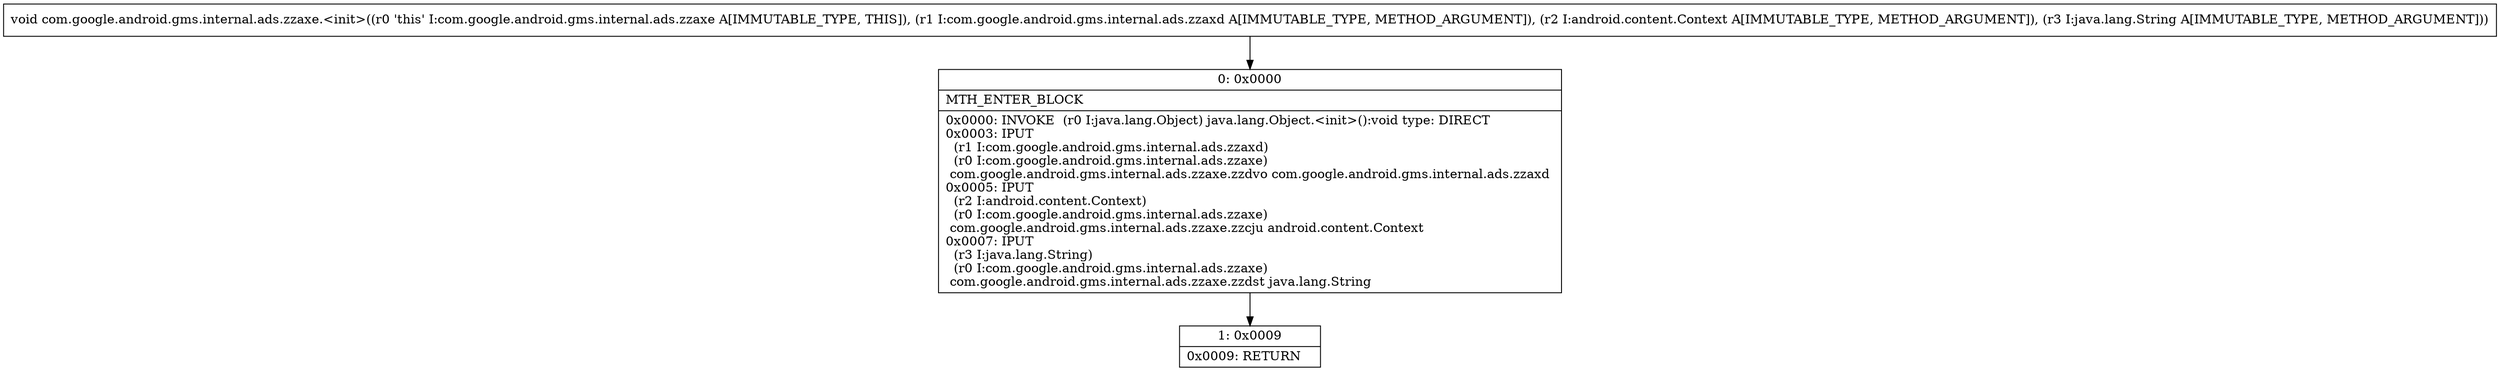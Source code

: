 digraph "CFG forcom.google.android.gms.internal.ads.zzaxe.\<init\>(Lcom\/google\/android\/gms\/internal\/ads\/zzaxd;Landroid\/content\/Context;Ljava\/lang\/String;)V" {
Node_0 [shape=record,label="{0\:\ 0x0000|MTH_ENTER_BLOCK\l|0x0000: INVOKE  (r0 I:java.lang.Object) java.lang.Object.\<init\>():void type: DIRECT \l0x0003: IPUT  \l  (r1 I:com.google.android.gms.internal.ads.zzaxd)\l  (r0 I:com.google.android.gms.internal.ads.zzaxe)\l com.google.android.gms.internal.ads.zzaxe.zzdvo com.google.android.gms.internal.ads.zzaxd \l0x0005: IPUT  \l  (r2 I:android.content.Context)\l  (r0 I:com.google.android.gms.internal.ads.zzaxe)\l com.google.android.gms.internal.ads.zzaxe.zzcju android.content.Context \l0x0007: IPUT  \l  (r3 I:java.lang.String)\l  (r0 I:com.google.android.gms.internal.ads.zzaxe)\l com.google.android.gms.internal.ads.zzaxe.zzdst java.lang.String \l}"];
Node_1 [shape=record,label="{1\:\ 0x0009|0x0009: RETURN   \l}"];
MethodNode[shape=record,label="{void com.google.android.gms.internal.ads.zzaxe.\<init\>((r0 'this' I:com.google.android.gms.internal.ads.zzaxe A[IMMUTABLE_TYPE, THIS]), (r1 I:com.google.android.gms.internal.ads.zzaxd A[IMMUTABLE_TYPE, METHOD_ARGUMENT]), (r2 I:android.content.Context A[IMMUTABLE_TYPE, METHOD_ARGUMENT]), (r3 I:java.lang.String A[IMMUTABLE_TYPE, METHOD_ARGUMENT])) }"];
MethodNode -> Node_0;
Node_0 -> Node_1;
}

